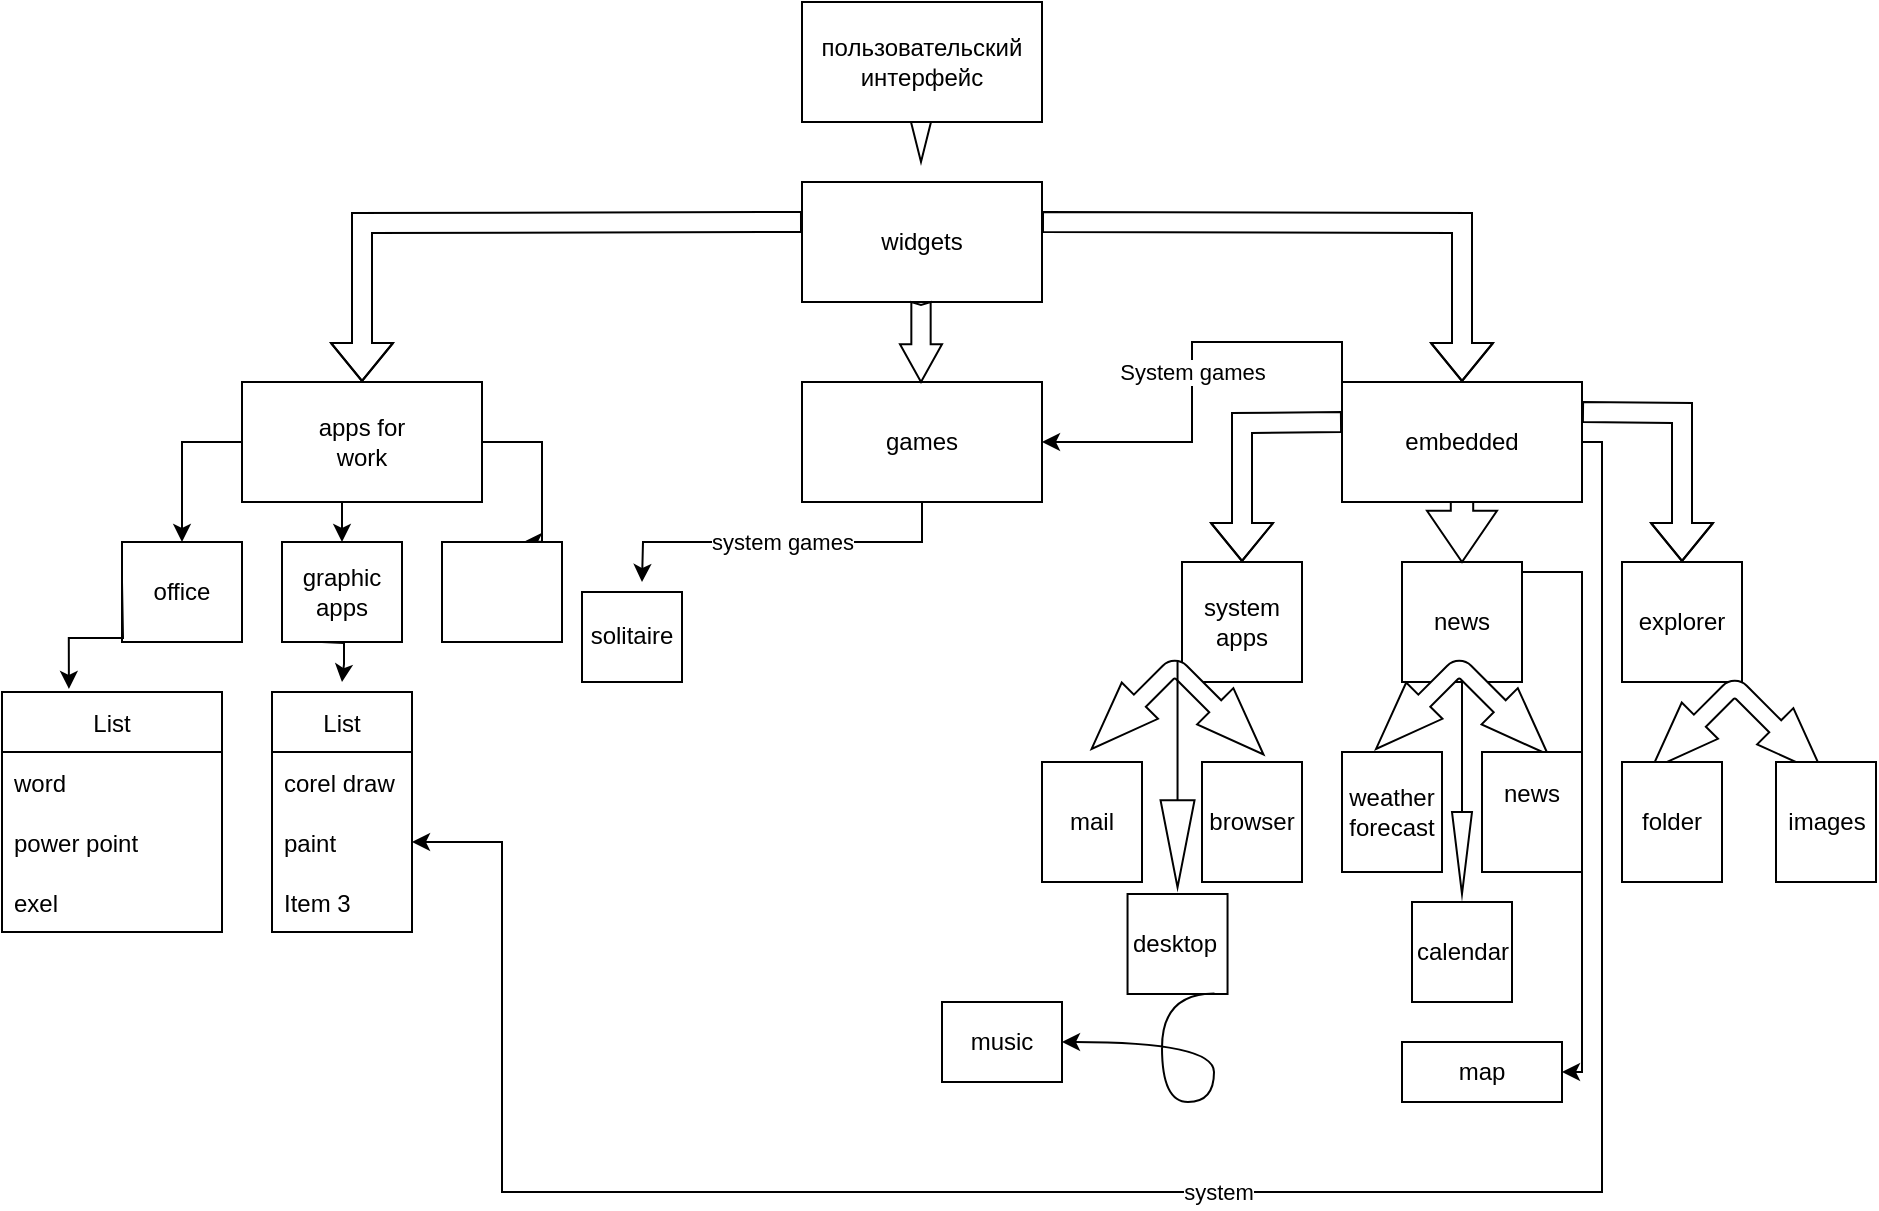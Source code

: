 <mxfile version="15.4.3" type="github">
  <diagram id="hV5nrhPVNMLSN2SdXfnI" name="Page-1">
    <mxGraphModel dx="1865" dy="489" grid="1" gridSize="10" guides="1" tooltips="1" connect="1" arrows="1" fold="1" page="1" pageScale="1" pageWidth="827" pageHeight="1169" math="0" shadow="0">
      <root>
        <mxCell id="0" />
        <mxCell id="1" parent="0" />
        <mxCell id="RNcqzkn02mb_PASCYRnu-1" value="" style="rounded=0;whiteSpace=wrap;html=1;strokeColor=#000000;" parent="1" vertex="1">
          <mxGeometry x="340" y="10" width="120" height="60" as="geometry" />
        </mxCell>
        <mxCell id="RNcqzkn02mb_PASCYRnu-2" value="пользовательский&lt;br&gt;интерфейс" style="text;html=1;strokeColor=none;fillColor=none;align=center;verticalAlign=middle;whiteSpace=wrap;rounded=0;" parent="1" vertex="1">
          <mxGeometry x="370" y="25" width="60" height="30" as="geometry" />
        </mxCell>
        <mxCell id="RNcqzkn02mb_PASCYRnu-3" value="" style="rounded=0;whiteSpace=wrap;html=1;strokeColor=#000000;" parent="1" vertex="1">
          <mxGeometry x="340" y="100" width="120" height="60" as="geometry" />
        </mxCell>
        <mxCell id="RNcqzkn02mb_PASCYRnu-5" value="widgets" style="text;html=1;strokeColor=none;fillColor=none;align=center;verticalAlign=middle;whiteSpace=wrap;rounded=0;" parent="1" vertex="1">
          <mxGeometry x="370" y="115" width="60" height="30" as="geometry" />
        </mxCell>
        <mxCell id="hAVcg_jXKsXOxKNlVRBH-70" style="edgeStyle=orthogonalEdgeStyle;rounded=0;orthogonalLoop=1;jettySize=auto;html=1;entryX=0.5;entryY=0;entryDx=0;entryDy=0;" edge="1" parent="1" source="RNcqzkn02mb_PASCYRnu-6" target="hAVcg_jXKsXOxKNlVRBH-65">
          <mxGeometry relative="1" as="geometry">
            <mxPoint x="30" y="270" as="targetPoint" />
            <Array as="points">
              <mxPoint x="30" y="230" />
            </Array>
          </mxGeometry>
        </mxCell>
        <mxCell id="hAVcg_jXKsXOxKNlVRBH-71" style="edgeStyle=orthogonalEdgeStyle;rounded=0;orthogonalLoop=1;jettySize=auto;html=1;exitX=0.5;exitY=1;exitDx=0;exitDy=0;entryX=0.5;entryY=0;entryDx=0;entryDy=0;" edge="1" parent="1" source="RNcqzkn02mb_PASCYRnu-6" target="hAVcg_jXKsXOxKNlVRBH-66">
          <mxGeometry relative="1" as="geometry" />
        </mxCell>
        <mxCell id="hAVcg_jXKsXOxKNlVRBH-72" style="edgeStyle=orthogonalEdgeStyle;rounded=0;orthogonalLoop=1;jettySize=auto;html=1;entryX=0.684;entryY=-0.003;entryDx=0;entryDy=0;entryPerimeter=0;" edge="1" parent="1" source="RNcqzkn02mb_PASCYRnu-6" target="hAVcg_jXKsXOxKNlVRBH-67">
          <mxGeometry relative="1" as="geometry">
            <mxPoint x="200" y="270" as="targetPoint" />
            <Array as="points">
              <mxPoint x="210" y="230" />
              <mxPoint x="210" y="280" />
            </Array>
          </mxGeometry>
        </mxCell>
        <mxCell id="RNcqzkn02mb_PASCYRnu-6" value="" style="rounded=0;whiteSpace=wrap;html=1;strokeColor=#000000;" parent="1" vertex="1">
          <mxGeometry x="60" y="200" width="120" height="60" as="geometry" />
        </mxCell>
        <mxCell id="RNcqzkn02mb_PASCYRnu-7" value="" style="rounded=0;whiteSpace=wrap;html=1;strokeColor=#000000;" parent="1" vertex="1">
          <mxGeometry x="340" y="200" width="120" height="60" as="geometry" />
        </mxCell>
        <mxCell id="RNcqzkn02mb_PASCYRnu-8" value="" style="rounded=0;whiteSpace=wrap;html=1;strokeColor=#000000;" parent="1" vertex="1">
          <mxGeometry x="610" y="200" width="120" height="60" as="geometry" />
        </mxCell>
        <mxCell id="RNcqzkn02mb_PASCYRnu-9" value="apps for work" style="text;html=1;strokeColor=none;fillColor=none;align=center;verticalAlign=middle;whiteSpace=wrap;rounded=0;" parent="1" vertex="1">
          <mxGeometry x="90" y="215" width="60" height="30" as="geometry" />
        </mxCell>
        <mxCell id="hAVcg_jXKsXOxKNlVRBH-1" value="games" style="text;html=1;strokeColor=none;fillColor=none;align=center;verticalAlign=middle;whiteSpace=wrap;rounded=0;" vertex="1" parent="1">
          <mxGeometry x="370" y="215" width="60" height="30" as="geometry" />
        </mxCell>
        <mxCell id="hAVcg_jXKsXOxKNlVRBH-4" value="embedded" style="text;html=1;strokeColor=none;fillColor=none;align=center;verticalAlign=middle;whiteSpace=wrap;rounded=0;" vertex="1" parent="1">
          <mxGeometry x="640" y="215" width="60" height="30" as="geometry" />
        </mxCell>
        <mxCell id="hAVcg_jXKsXOxKNlVRBH-7" value="" style="html=1;shadow=0;dashed=0;align=center;verticalAlign=middle;shape=mxgraph.arrows2.arrow;dy=0.6;dx=40;direction=south;notch=0;strokeColor=#000000;" vertex="1" parent="1">
          <mxGeometry x="394.5" y="70" width="10" height="20" as="geometry" />
        </mxCell>
        <mxCell id="hAVcg_jXKsXOxKNlVRBH-8" value="" style="shape=flexArrow;endArrow=classic;html=1;rounded=0;edgeStyle=orthogonalEdgeStyle;entryX=0.5;entryY=0;entryDx=0;entryDy=0;" edge="1" parent="1" target="RNcqzkn02mb_PASCYRnu-8">
          <mxGeometry width="50" height="50" relative="1" as="geometry">
            <mxPoint x="460" y="120" as="sourcePoint" />
            <mxPoint x="670" y="200" as="targetPoint" />
          </mxGeometry>
        </mxCell>
        <mxCell id="hAVcg_jXKsXOxKNlVRBH-9" value="" style="shape=flexArrow;endArrow=classic;html=1;rounded=0;edgeStyle=orthogonalEdgeStyle;entryX=0.5;entryY=0;entryDx=0;entryDy=0;" edge="1" parent="1" target="RNcqzkn02mb_PASCYRnu-6">
          <mxGeometry width="50" height="50" relative="1" as="geometry">
            <mxPoint x="340" y="120" as="sourcePoint" />
            <mxPoint x="150" y="190" as="targetPoint" />
          </mxGeometry>
        </mxCell>
        <mxCell id="hAVcg_jXKsXOxKNlVRBH-10" value="" style="html=1;shadow=0;dashed=0;align=center;verticalAlign=middle;shape=mxgraph.arrows2.arrow;dy=0.54;dx=18.86;direction=south;notch=1.48;strokeColor=#000000;" vertex="1" parent="1">
          <mxGeometry x="389" y="160" width="21" height="40" as="geometry" />
        </mxCell>
        <mxCell id="hAVcg_jXKsXOxKNlVRBH-11" value="" style="rounded=0;whiteSpace=wrap;html=1;strokeColor=#000000;" vertex="1" parent="1">
          <mxGeometry x="530" y="290" width="60" height="60" as="geometry" />
        </mxCell>
        <mxCell id="hAVcg_jXKsXOxKNlVRBH-12" value="" style="rounded=0;whiteSpace=wrap;html=1;strokeColor=#000000;" vertex="1" parent="1">
          <mxGeometry x="640" y="290" width="60" height="60" as="geometry" />
        </mxCell>
        <mxCell id="hAVcg_jXKsXOxKNlVRBH-13" value="" style="rounded=0;whiteSpace=wrap;html=1;strokeColor=#000000;" vertex="1" parent="1">
          <mxGeometry x="750" y="290" width="60" height="60" as="geometry" />
        </mxCell>
        <mxCell id="hAVcg_jXKsXOxKNlVRBH-14" value="system apps" style="text;html=1;strokeColor=none;fillColor=none;align=center;verticalAlign=middle;whiteSpace=wrap;rounded=0;" vertex="1" parent="1">
          <mxGeometry x="530" y="305" width="60" height="30" as="geometry" />
        </mxCell>
        <mxCell id="hAVcg_jXKsXOxKNlVRBH-15" value="news" style="text;html=1;strokeColor=none;fillColor=none;align=center;verticalAlign=middle;whiteSpace=wrap;rounded=0;" vertex="1" parent="1">
          <mxGeometry x="640" y="305" width="60" height="30" as="geometry" />
        </mxCell>
        <mxCell id="hAVcg_jXKsXOxKNlVRBH-16" value="explorer" style="text;html=1;strokeColor=none;fillColor=none;align=center;verticalAlign=middle;whiteSpace=wrap;rounded=0;" vertex="1" parent="1">
          <mxGeometry x="750" y="305" width="60" height="30" as="geometry" />
        </mxCell>
        <mxCell id="hAVcg_jXKsXOxKNlVRBH-17" value="" style="shape=flexArrow;endArrow=classic;html=1;rounded=0;edgeStyle=orthogonalEdgeStyle;entryX=0.5;entryY=0;entryDx=0;entryDy=0;" edge="1" parent="1" target="hAVcg_jXKsXOxKNlVRBH-13">
          <mxGeometry width="50" height="50" relative="1" as="geometry">
            <mxPoint x="730" y="215" as="sourcePoint" />
            <mxPoint x="850" y="295" as="targetPoint" />
          </mxGeometry>
        </mxCell>
        <mxCell id="hAVcg_jXKsXOxKNlVRBH-18" value="" style="shape=flexArrow;endArrow=classic;html=1;rounded=0;edgeStyle=orthogonalEdgeStyle;entryX=0.5;entryY=0;entryDx=0;entryDy=0;" edge="1" parent="1" target="hAVcg_jXKsXOxKNlVRBH-11">
          <mxGeometry width="50" height="50" relative="1" as="geometry">
            <mxPoint x="610" y="220" as="sourcePoint" />
            <mxPoint x="550" y="290" as="targetPoint" />
          </mxGeometry>
        </mxCell>
        <mxCell id="hAVcg_jXKsXOxKNlVRBH-19" value="" style="html=1;shadow=0;dashed=0;align=center;verticalAlign=middle;shape=mxgraph.arrows2.arrow;dy=0.68;dx=25.62;direction=south;notch=0;strokeColor=#000000;" vertex="1" parent="1">
          <mxGeometry x="652.5" y="260" width="35" height="30" as="geometry" />
        </mxCell>
        <mxCell id="hAVcg_jXKsXOxKNlVRBH-20" value="" style="rounded=0;whiteSpace=wrap;html=1;strokeColor=#000000;" vertex="1" parent="1">
          <mxGeometry x="610" y="385" width="50" height="60" as="geometry" />
        </mxCell>
        <mxCell id="hAVcg_jXKsXOxKNlVRBH-27" value="" style="html=1;shadow=0;dashed=0;align=center;verticalAlign=middle;shape=mxgraph.arrows2.bendDoubleArrow;dy=4.23;dx=34.12;arrowHead=25.62;rounded=1;strokeColor=#000000;rotation=45;" vertex="1" parent="1">
          <mxGeometry x="632.23" y="340" width="75.55" height="71.61" as="geometry" />
        </mxCell>
        <mxCell id="hAVcg_jXKsXOxKNlVRBH-28" value="" style="html=1;shadow=0;dashed=0;align=center;verticalAlign=middle;shape=mxgraph.arrows2.bendDoubleArrow;dy=4.23;dx=34.12;arrowHead=25.62;rounded=1;strokeColor=#000000;rotation=45;" vertex="1" parent="1">
          <mxGeometry x="770" y="350" width="75.55" height="71.61" as="geometry" />
        </mxCell>
        <mxCell id="hAVcg_jXKsXOxKNlVRBH-30" value="" style="html=1;shadow=0;dashed=0;align=center;verticalAlign=middle;shape=mxgraph.arrows2.bendDoubleArrow;dy=4.23;dx=34.12;arrowHead=25.62;rounded=1;strokeColor=#000000;rotation=45;" vertex="1" parent="1">
          <mxGeometry x="490" y="340" width="75.55" height="71.61" as="geometry" />
        </mxCell>
        <mxCell id="hAVcg_jXKsXOxKNlVRBH-31" value="weather&lt;br&gt;forecast" style="text;html=1;strokeColor=none;fillColor=none;align=center;verticalAlign=middle;whiteSpace=wrap;rounded=0;" vertex="1" parent="1">
          <mxGeometry x="610" y="400" width="50" height="30" as="geometry" />
        </mxCell>
        <mxCell id="hAVcg_jXKsXOxKNlVRBH-32" value="" style="rounded=0;whiteSpace=wrap;html=1;strokeColor=#000000;" vertex="1" parent="1">
          <mxGeometry x="680" y="385" width="50" height="60" as="geometry" />
        </mxCell>
        <mxCell id="hAVcg_jXKsXOxKNlVRBH-33" value="" style="rounded=0;whiteSpace=wrap;html=1;strokeColor=#000000;" vertex="1" parent="1">
          <mxGeometry x="750" y="390" width="50" height="60" as="geometry" />
        </mxCell>
        <mxCell id="hAVcg_jXKsXOxKNlVRBH-34" value="" style="rounded=0;whiteSpace=wrap;html=1;strokeColor=#000000;" vertex="1" parent="1">
          <mxGeometry x="827" y="390" width="50" height="60" as="geometry" />
        </mxCell>
        <mxCell id="hAVcg_jXKsXOxKNlVRBH-35" value="" style="rounded=0;whiteSpace=wrap;html=1;strokeColor=#000000;fontStyle=1" vertex="1" parent="1">
          <mxGeometry x="540" y="390" width="50" height="60" as="geometry" />
        </mxCell>
        <mxCell id="hAVcg_jXKsXOxKNlVRBH-36" value="" style="rounded=0;whiteSpace=wrap;html=1;strokeColor=#000000;" vertex="1" parent="1">
          <mxGeometry x="460" y="390" width="50" height="60" as="geometry" />
        </mxCell>
        <mxCell id="hAVcg_jXKsXOxKNlVRBH-38" value="news" style="text;html=1;strokeColor=none;fillColor=none;align=center;verticalAlign=middle;whiteSpace=wrap;rounded=0;" vertex="1" parent="1">
          <mxGeometry x="680" y="391" width="50" height="30" as="geometry" />
        </mxCell>
        <mxCell id="hAVcg_jXKsXOxKNlVRBH-41" value="mail" style="text;html=1;strokeColor=none;fillColor=none;align=center;verticalAlign=middle;whiteSpace=wrap;rounded=0;" vertex="1" parent="1">
          <mxGeometry x="460" y="405" width="50" height="30" as="geometry" />
        </mxCell>
        <mxCell id="hAVcg_jXKsXOxKNlVRBH-44" value="" style="rounded=0;whiteSpace=wrap;html=1;strokeColor=#000000;" vertex="1" parent="1">
          <mxGeometry x="645" y="460" width="50" height="50" as="geometry" />
        </mxCell>
        <mxCell id="hAVcg_jXKsXOxKNlVRBH-45" value="calendar" style="text;html=1;strokeColor=none;fillColor=none;align=center;verticalAlign=middle;whiteSpace=wrap;rounded=0;" vertex="1" parent="1">
          <mxGeometry x="647.5" y="470" width="45" height="30" as="geometry" />
        </mxCell>
        <mxCell id="hAVcg_jXKsXOxKNlVRBH-46" value="" style="html=1;shadow=0;dashed=0;align=center;verticalAlign=middle;shape=mxgraph.arrows2.arrow;dy=1;dx=41;direction=south;notch=0;strokeColor=#000000;" vertex="1" parent="1">
          <mxGeometry x="665" y="350" width="10" height="106" as="geometry" />
        </mxCell>
        <mxCell id="hAVcg_jXKsXOxKNlVRBH-47" value="" style="endArrow=classic;html=1;rounded=0;edgeStyle=orthogonalEdgeStyle;exitX=0;exitY=0;exitDx=0;exitDy=0;" edge="1" parent="1" source="RNcqzkn02mb_PASCYRnu-8" target="RNcqzkn02mb_PASCYRnu-7">
          <mxGeometry relative="1" as="geometry">
            <mxPoint x="490" y="200" as="sourcePoint" />
            <mxPoint x="590" y="200" as="targetPoint" />
            <Array as="points">
              <mxPoint x="610" y="180" />
              <mxPoint x="535" y="180" />
              <mxPoint x="535" y="230" />
            </Array>
          </mxGeometry>
        </mxCell>
        <mxCell id="hAVcg_jXKsXOxKNlVRBH-48" value="System games" style="edgeLabel;resizable=0;html=1;align=center;verticalAlign=middle;strokeColor=#000000;" connectable="0" vertex="1" parent="hAVcg_jXKsXOxKNlVRBH-47">
          <mxGeometry relative="1" as="geometry" />
        </mxCell>
        <mxCell id="hAVcg_jXKsXOxKNlVRBH-49" value="browser" style="text;html=1;strokeColor=none;fillColor=none;align=center;verticalAlign=middle;whiteSpace=wrap;rounded=0;" vertex="1" parent="1">
          <mxGeometry x="540" y="405" width="50" height="30" as="geometry" />
        </mxCell>
        <mxCell id="hAVcg_jXKsXOxKNlVRBH-52" style="edgeStyle=orthogonalEdgeStyle;rounded=0;orthogonalLoop=1;jettySize=auto;html=1;exitX=0.5;exitY=1;exitDx=0;exitDy=0;" edge="1" parent="1">
          <mxGeometry relative="1" as="geometry">
            <mxPoint x="493.885" y="516" as="sourcePoint" />
            <mxPoint x="493.885" y="516" as="targetPoint" />
          </mxGeometry>
        </mxCell>
        <mxCell id="hAVcg_jXKsXOxKNlVRBH-53" value="" style="rounded=0;whiteSpace=wrap;html=1;strokeColor=#000000;" vertex="1" parent="1">
          <mxGeometry x="502.77" y="456" width="50" height="50" as="geometry" />
        </mxCell>
        <mxCell id="hAVcg_jXKsXOxKNlVRBH-54" value="" style="html=1;shadow=0;dashed=0;align=center;verticalAlign=middle;shape=mxgraph.arrows2.arrow;dy=1;dx=43.57;direction=south;notch=0;strokeColor=#000000;" vertex="1" parent="1">
          <mxGeometry x="519.27" y="340" width="17" height="112.7" as="geometry" />
        </mxCell>
        <mxCell id="hAVcg_jXKsXOxKNlVRBH-55" value="desktop" style="text;html=1;strokeColor=none;fillColor=none;align=center;verticalAlign=middle;whiteSpace=wrap;rounded=0;" vertex="1" parent="1">
          <mxGeometry x="503" y="466" width="47" height="30" as="geometry" />
        </mxCell>
        <mxCell id="hAVcg_jXKsXOxKNlVRBH-56" value="folder" style="text;html=1;strokeColor=none;fillColor=none;align=center;verticalAlign=middle;whiteSpace=wrap;rounded=0;" vertex="1" parent="1">
          <mxGeometry x="750" y="405" width="50" height="30" as="geometry" />
        </mxCell>
        <mxCell id="hAVcg_jXKsXOxKNlVRBH-57" value="images" style="text;html=1;strokeColor=none;fillColor=none;align=center;verticalAlign=middle;whiteSpace=wrap;rounded=0;" vertex="1" parent="1">
          <mxGeometry x="830.5" y="405" width="43" height="30" as="geometry" />
        </mxCell>
        <mxCell id="hAVcg_jXKsXOxKNlVRBH-58" value="" style="endArrow=classic;html=1;rounded=0;edgeStyle=orthogonalEdgeStyle;exitX=0.5;exitY=1;exitDx=0;exitDy=0;" edge="1" parent="1" source="RNcqzkn02mb_PASCYRnu-7">
          <mxGeometry relative="1" as="geometry">
            <mxPoint x="390" y="270" as="sourcePoint" />
            <mxPoint x="260" y="300" as="targetPoint" />
          </mxGeometry>
        </mxCell>
        <mxCell id="hAVcg_jXKsXOxKNlVRBH-59" value="system games" style="edgeLabel;resizable=0;html=1;align=center;verticalAlign=middle;strokeColor=#000000;" connectable="0" vertex="1" parent="hAVcg_jXKsXOxKNlVRBH-58">
          <mxGeometry relative="1" as="geometry" />
        </mxCell>
        <mxCell id="hAVcg_jXKsXOxKNlVRBH-60" value="" style="rounded=0;whiteSpace=wrap;html=1;strokeColor=#000000;" vertex="1" parent="1">
          <mxGeometry x="230" y="305" width="50" height="45" as="geometry" />
        </mxCell>
        <mxCell id="hAVcg_jXKsXOxKNlVRBH-61" value="solitaire" style="text;html=1;strokeColor=none;fillColor=none;align=center;verticalAlign=middle;whiteSpace=wrap;rounded=0;" vertex="1" parent="1">
          <mxGeometry x="230" y="312" width="50" height="30" as="geometry" />
        </mxCell>
        <mxCell id="hAVcg_jXKsXOxKNlVRBH-62" value="" style="curved=1;endArrow=classic;html=1;rounded=0;edgeStyle=orthogonalEdgeStyle;exitX=0.869;exitY=0.994;exitDx=0;exitDy=0;exitPerimeter=0;" edge="1" parent="1" source="hAVcg_jXKsXOxKNlVRBH-53" target="hAVcg_jXKsXOxKNlVRBH-63">
          <mxGeometry width="50" height="50" relative="1" as="geometry">
            <mxPoint x="500" y="560" as="sourcePoint" />
            <mxPoint x="480" y="530" as="targetPoint" />
            <Array as="points">
              <mxPoint x="520" y="506" />
              <mxPoint x="520" y="560" />
              <mxPoint x="546" y="560" />
              <mxPoint x="546" y="530" />
            </Array>
          </mxGeometry>
        </mxCell>
        <mxCell id="hAVcg_jXKsXOxKNlVRBH-63" value="" style="rounded=0;whiteSpace=wrap;html=1;strokeColor=#000000;" vertex="1" parent="1">
          <mxGeometry x="410" y="510" width="60" height="40" as="geometry" />
        </mxCell>
        <mxCell id="hAVcg_jXKsXOxKNlVRBH-64" value="music" style="text;html=1;strokeColor=none;fillColor=none;align=center;verticalAlign=middle;whiteSpace=wrap;rounded=0;" vertex="1" parent="1">
          <mxGeometry x="410" y="515" width="60" height="30" as="geometry" />
        </mxCell>
        <mxCell id="hAVcg_jXKsXOxKNlVRBH-65" value="" style="rounded=0;whiteSpace=wrap;html=1;strokeColor=#000000;" vertex="1" parent="1">
          <mxGeometry y="280" width="60" height="50" as="geometry" />
        </mxCell>
        <mxCell id="hAVcg_jXKsXOxKNlVRBH-66" value="" style="rounded=0;whiteSpace=wrap;html=1;strokeColor=#000000;" vertex="1" parent="1">
          <mxGeometry x="80" y="280" width="60" height="50" as="geometry" />
        </mxCell>
        <mxCell id="hAVcg_jXKsXOxKNlVRBH-67" value="" style="rounded=0;whiteSpace=wrap;html=1;strokeColor=#000000;" vertex="1" parent="1">
          <mxGeometry x="160" y="280" width="60" height="50" as="geometry" />
        </mxCell>
        <mxCell id="hAVcg_jXKsXOxKNlVRBH-73" value="office" style="text;html=1;strokeColor=none;fillColor=none;align=center;verticalAlign=middle;whiteSpace=wrap;rounded=0;" vertex="1" parent="1">
          <mxGeometry y="280" width="60" height="50" as="geometry" />
        </mxCell>
        <mxCell id="hAVcg_jXKsXOxKNlVRBH-75" value="graphic&lt;br&gt;apps" style="text;html=1;strokeColor=none;fillColor=none;align=center;verticalAlign=middle;whiteSpace=wrap;rounded=0;" vertex="1" parent="1">
          <mxGeometry x="80" y="290" width="60" height="30" as="geometry" />
        </mxCell>
        <mxCell id="hAVcg_jXKsXOxKNlVRBH-76" value="List" style="swimlane;fontStyle=0;childLayout=stackLayout;horizontal=1;startSize=30;horizontalStack=0;resizeParent=1;resizeParentMax=0;resizeLast=0;collapsible=1;marginBottom=0;strokeColor=#000000;" vertex="1" parent="1">
          <mxGeometry x="-60" y="355" width="110" height="120" as="geometry" />
        </mxCell>
        <mxCell id="hAVcg_jXKsXOxKNlVRBH-77" value="word" style="text;strokeColor=none;fillColor=none;align=left;verticalAlign=middle;spacingLeft=4;spacingRight=4;overflow=hidden;points=[[0,0.5],[1,0.5]];portConstraint=eastwest;rotatable=0;" vertex="1" parent="hAVcg_jXKsXOxKNlVRBH-76">
          <mxGeometry y="30" width="110" height="30" as="geometry" />
        </mxCell>
        <mxCell id="hAVcg_jXKsXOxKNlVRBH-78" value="power point" style="text;strokeColor=none;fillColor=none;align=left;verticalAlign=middle;spacingLeft=4;spacingRight=4;overflow=hidden;points=[[0,0.5],[1,0.5]];portConstraint=eastwest;rotatable=0;" vertex="1" parent="hAVcg_jXKsXOxKNlVRBH-76">
          <mxGeometry y="60" width="110" height="30" as="geometry" />
        </mxCell>
        <mxCell id="hAVcg_jXKsXOxKNlVRBH-79" value="exel" style="text;strokeColor=none;fillColor=none;align=left;verticalAlign=middle;spacingLeft=4;spacingRight=4;overflow=hidden;points=[[0,0.5],[1,0.5]];portConstraint=eastwest;rotatable=0;" vertex="1" parent="hAVcg_jXKsXOxKNlVRBH-76">
          <mxGeometry y="90" width="110" height="30" as="geometry" />
        </mxCell>
        <mxCell id="hAVcg_jXKsXOxKNlVRBH-81" value="" style="endArrow=classic;html=1;rounded=0;edgeStyle=orthogonalEdgeStyle;entryX=0.304;entryY=-0.013;entryDx=0;entryDy=0;entryPerimeter=0;" edge="1" parent="1" target="hAVcg_jXKsXOxKNlVRBH-76">
          <mxGeometry width="50" height="50" relative="1" as="geometry">
            <mxPoint y="300" as="sourcePoint" />
            <mxPoint x="-30" y="350" as="targetPoint" />
          </mxGeometry>
        </mxCell>
        <mxCell id="hAVcg_jXKsXOxKNlVRBH-82" value="List" style="swimlane;fontStyle=0;childLayout=stackLayout;horizontal=1;startSize=30;horizontalStack=0;resizeParent=1;resizeParentMax=0;resizeLast=0;collapsible=1;marginBottom=0;strokeColor=#000000;" vertex="1" parent="1">
          <mxGeometry x="75" y="355" width="70" height="120" as="geometry" />
        </mxCell>
        <mxCell id="hAVcg_jXKsXOxKNlVRBH-83" value="corel draw" style="text;strokeColor=none;fillColor=none;align=left;verticalAlign=middle;spacingLeft=4;spacingRight=4;overflow=hidden;points=[[0,0.5],[1,0.5]];portConstraint=eastwest;rotatable=0;" vertex="1" parent="hAVcg_jXKsXOxKNlVRBH-82">
          <mxGeometry y="30" width="70" height="30" as="geometry" />
        </mxCell>
        <mxCell id="hAVcg_jXKsXOxKNlVRBH-84" value="paint" style="text;strokeColor=none;fillColor=none;align=left;verticalAlign=middle;spacingLeft=4;spacingRight=4;overflow=hidden;points=[[0,0.5],[1,0.5]];portConstraint=eastwest;rotatable=0;" vertex="1" parent="hAVcg_jXKsXOxKNlVRBH-82">
          <mxGeometry y="60" width="70" height="30" as="geometry" />
        </mxCell>
        <mxCell id="hAVcg_jXKsXOxKNlVRBH-85" value="Item 3" style="text;strokeColor=none;fillColor=none;align=left;verticalAlign=middle;spacingLeft=4;spacingRight=4;overflow=hidden;points=[[0,0.5],[1,0.5]];portConstraint=eastwest;rotatable=0;" vertex="1" parent="hAVcg_jXKsXOxKNlVRBH-82">
          <mxGeometry y="90" width="70" height="30" as="geometry" />
        </mxCell>
        <mxCell id="hAVcg_jXKsXOxKNlVRBH-92" style="edgeStyle=orthogonalEdgeStyle;rounded=0;orthogonalLoop=1;jettySize=auto;html=1;exitX=1;exitY=0.5;exitDx=0;exitDy=0;" edge="1" parent="hAVcg_jXKsXOxKNlVRBH-82" source="hAVcg_jXKsXOxKNlVRBH-84" target="hAVcg_jXKsXOxKNlVRBH-84">
          <mxGeometry relative="1" as="geometry" />
        </mxCell>
        <mxCell id="hAVcg_jXKsXOxKNlVRBH-86" value="" style="endArrow=classic;html=1;rounded=0;edgeStyle=orthogonalEdgeStyle;" edge="1" parent="1">
          <mxGeometry width="50" height="50" relative="1" as="geometry">
            <mxPoint x="100" y="330" as="sourcePoint" />
            <mxPoint x="110" y="350" as="targetPoint" />
          </mxGeometry>
        </mxCell>
        <mxCell id="hAVcg_jXKsXOxKNlVRBH-87" value="" style="rounded=0;whiteSpace=wrap;html=1;strokeColor=#000000;" vertex="1" parent="1">
          <mxGeometry x="640" y="530" width="80" height="30" as="geometry" />
        </mxCell>
        <mxCell id="hAVcg_jXKsXOxKNlVRBH-88" value="" style="endArrow=classic;html=1;rounded=0;edgeStyle=orthogonalEdgeStyle;entryX=1;entryY=0.5;entryDx=0;entryDy=0;exitX=1;exitY=0;exitDx=0;exitDy=0;" edge="1" parent="1" source="hAVcg_jXKsXOxKNlVRBH-15" target="hAVcg_jXKsXOxKNlVRBH-87">
          <mxGeometry width="50" height="50" relative="1" as="geometry">
            <mxPoint x="700" y="370" as="sourcePoint" />
            <mxPoint x="750" y="320" as="targetPoint" />
          </mxGeometry>
        </mxCell>
        <mxCell id="hAVcg_jXKsXOxKNlVRBH-89" value="map" style="text;html=1;strokeColor=none;fillColor=none;align=center;verticalAlign=middle;whiteSpace=wrap;rounded=0;" vertex="1" parent="1">
          <mxGeometry x="650" y="530" width="60" height="30" as="geometry" />
        </mxCell>
        <mxCell id="hAVcg_jXKsXOxKNlVRBH-90" value="" style="endArrow=classic;html=1;rounded=0;edgeStyle=orthogonalEdgeStyle;exitX=1;exitY=0.5;exitDx=0;exitDy=0;" edge="1" parent="1" source="RNcqzkn02mb_PASCYRnu-8" target="hAVcg_jXKsXOxKNlVRBH-84">
          <mxGeometry relative="1" as="geometry">
            <mxPoint x="600" y="640" as="sourcePoint" />
            <mxPoint x="145" y="420" as="targetPoint" />
            <Array as="points">
              <mxPoint x="740" y="230" />
              <mxPoint x="740" y="605" />
              <mxPoint x="190" y="605" />
              <mxPoint x="190" y="430" />
            </Array>
          </mxGeometry>
        </mxCell>
        <mxCell id="hAVcg_jXKsXOxKNlVRBH-91" value="system" style="edgeLabel;resizable=0;html=1;align=center;verticalAlign=middle;strokeColor=#000000;" connectable="0" vertex="1" parent="hAVcg_jXKsXOxKNlVRBH-90">
          <mxGeometry relative="1" as="geometry" />
        </mxCell>
      </root>
    </mxGraphModel>
  </diagram>
</mxfile>
